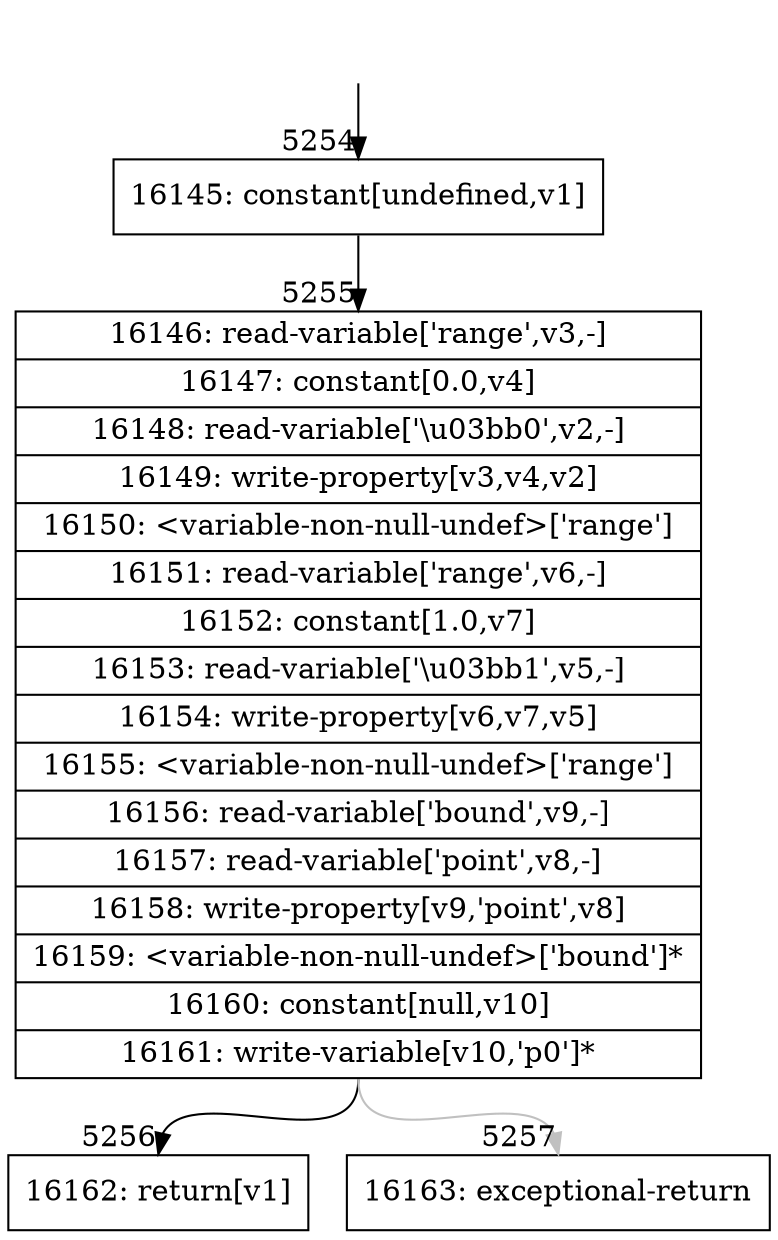 digraph {
rankdir="TD"
BB_entry503[shape=none,label=""];
BB_entry503 -> BB5254 [tailport=s, headport=n, headlabel="    5254"]
BB5254 [shape=record label="{16145: constant[undefined,v1]}" ] 
BB5254 -> BB5255 [tailport=s, headport=n, headlabel="      5255"]
BB5255 [shape=record label="{16146: read-variable['range',v3,-]|16147: constant[0.0,v4]|16148: read-variable['\\u03bb0',v2,-]|16149: write-property[v3,v4,v2]|16150: \<variable-non-null-undef\>['range']|16151: read-variable['range',v6,-]|16152: constant[1.0,v7]|16153: read-variable['\\u03bb1',v5,-]|16154: write-property[v6,v7,v5]|16155: \<variable-non-null-undef\>['range']|16156: read-variable['bound',v9,-]|16157: read-variable['point',v8,-]|16158: write-property[v9,'point',v8]|16159: \<variable-non-null-undef\>['bound']*|16160: constant[null,v10]|16161: write-variable[v10,'p0']*}" ] 
BB5255 -> BB5256 [tailport=s, headport=n, headlabel="      5256"]
BB5255 -> BB5257 [tailport=s, headport=n, color=gray, headlabel="      5257"]
BB5256 [shape=record label="{16162: return[v1]}" ] 
BB5257 [shape=record label="{16163: exceptional-return}" ] 
//#$~ 3073
}
